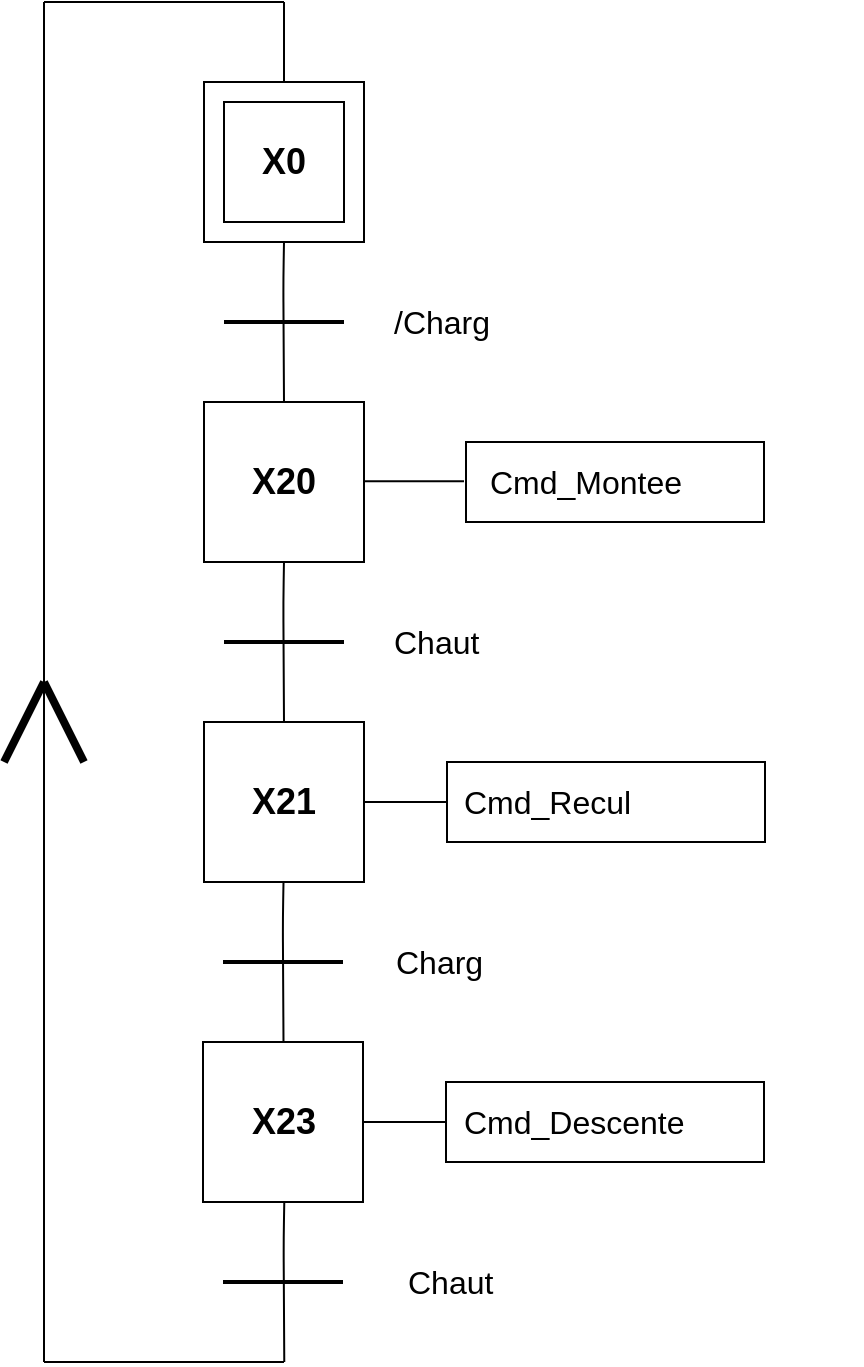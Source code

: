 <mxfile version="12.9.11" type="github">
  <diagram id="j1norhdIm9kePcJpWqvb" name="Page-1">
    <mxGraphModel dx="1483" dy="1952" grid="1" gridSize="10" guides="1" tooltips="1" connect="1" arrows="1" fold="1" page="1" pageScale="1" pageWidth="827" pageHeight="1169" math="0" shadow="0">
      <root>
        <mxCell id="0" />
        <mxCell id="1" parent="0" />
        <mxCell id="5EyspFnGqT75Ce_qzCmO-32" value="" style="rounded=0;whiteSpace=wrap;html=1;" parent="1" vertex="1">
          <mxGeometry x="441" y="-540" width="159" height="40" as="geometry" />
        </mxCell>
        <mxCell id="5EyspFnGqT75Ce_qzCmO-27" value="" style="rounded=0;whiteSpace=wrap;html=1;" parent="1" vertex="1">
          <mxGeometry x="451" y="-860" width="149" height="40" as="geometry" />
        </mxCell>
        <mxCell id="5EyspFnGqT75Ce_qzCmO-1" value="" style="group" parent="1" vertex="1" connectable="0">
          <mxGeometry x="320" y="-1040" width="80" height="80" as="geometry" />
        </mxCell>
        <mxCell id="5EyspFnGqT75Ce_qzCmO-2" value="" style="whiteSpace=wrap;html=1;aspect=fixed;" parent="5EyspFnGqT75Ce_qzCmO-1" vertex="1">
          <mxGeometry width="80" height="80" as="geometry" />
        </mxCell>
        <mxCell id="5EyspFnGqT75Ce_qzCmO-3" value="" style="whiteSpace=wrap;html=1;aspect=fixed;" parent="5EyspFnGqT75Ce_qzCmO-1" vertex="1">
          <mxGeometry x="10" y="10" width="60" height="60" as="geometry" />
        </mxCell>
        <mxCell id="5EyspFnGqT75Ce_qzCmO-4" value="&lt;font size=&quot;1&quot;&gt;&lt;b style=&quot;font-size: 18px&quot;&gt;X0&lt;/b&gt;&lt;/font&gt;" style="text;html=1;strokeColor=none;fillColor=none;align=center;verticalAlign=middle;whiteSpace=wrap;rounded=0;" parent="5EyspFnGqT75Ce_qzCmO-1" vertex="1">
          <mxGeometry x="20" y="30" width="40" height="20" as="geometry" />
        </mxCell>
        <mxCell id="5EyspFnGqT75Ce_qzCmO-6" value="" style="endArrow=none;html=1;entryX=0.5;entryY=1;entryDx=0;entryDy=0;exitX=0.5;exitY=0;exitDx=0;exitDy=0;" parent="1" source="5EyspFnGqT75Ce_qzCmO-7" edge="1">
          <mxGeometry width="50" height="50" relative="1" as="geometry">
            <mxPoint x="360" y="-920" as="sourcePoint" />
            <mxPoint x="360" y="-960" as="targetPoint" />
            <Array as="points">
              <mxPoint x="359.66" y="-940" />
            </Array>
          </mxGeometry>
        </mxCell>
        <mxCell id="5EyspFnGqT75Ce_qzCmO-7" value="" style="whiteSpace=wrap;html=1;aspect=fixed;" parent="1" vertex="1">
          <mxGeometry x="320.0" y="-880" width="80" height="80" as="geometry" />
        </mxCell>
        <mxCell id="5EyspFnGqT75Ce_qzCmO-8" value="" style="endArrow=none;html=1;strokeWidth=2;" parent="1" edge="1">
          <mxGeometry width="50" height="50" relative="1" as="geometry">
            <mxPoint x="330" y="-920" as="sourcePoint" />
            <mxPoint x="390" y="-920" as="targetPoint" />
          </mxGeometry>
        </mxCell>
        <mxCell id="5EyspFnGqT75Ce_qzCmO-9" value="" style="endArrow=none;html=1;entryX=0.5;entryY=1;entryDx=0;entryDy=0;exitX=0.5;exitY=0;exitDx=0;exitDy=0;" parent="1" source="5EyspFnGqT75Ce_qzCmO-10" edge="1">
          <mxGeometry width="50" height="50" relative="1" as="geometry">
            <mxPoint x="360" y="-760" as="sourcePoint" />
            <mxPoint x="360" y="-800" as="targetPoint" />
            <Array as="points">
              <mxPoint x="359.66" y="-780" />
            </Array>
          </mxGeometry>
        </mxCell>
        <mxCell id="5EyspFnGqT75Ce_qzCmO-10" value="" style="whiteSpace=wrap;html=1;aspect=fixed;" parent="1" vertex="1">
          <mxGeometry x="320.0" y="-720" width="80" height="80" as="geometry" />
        </mxCell>
        <mxCell id="5EyspFnGqT75Ce_qzCmO-11" value="" style="endArrow=none;html=1;strokeWidth=2;" parent="1" edge="1">
          <mxGeometry width="50" height="50" relative="1" as="geometry">
            <mxPoint x="330" y="-760" as="sourcePoint" />
            <mxPoint x="390" y="-760" as="targetPoint" />
          </mxGeometry>
        </mxCell>
        <mxCell id="5EyspFnGqT75Ce_qzCmO-12" value="&lt;font size=&quot;1&quot;&gt;&lt;b style=&quot;font-size: 18px&quot;&gt;X20&lt;/b&gt;&lt;/font&gt;" style="text;html=1;strokeColor=none;fillColor=none;align=center;verticalAlign=middle;whiteSpace=wrap;rounded=0;" parent="1" vertex="1">
          <mxGeometry x="340" y="-850" width="40" height="20" as="geometry" />
        </mxCell>
        <mxCell id="5EyspFnGqT75Ce_qzCmO-13" value="&lt;font size=&quot;1&quot;&gt;&lt;b style=&quot;font-size: 18px&quot;&gt;X21&lt;/b&gt;&lt;/font&gt;" style="text;html=1;strokeColor=none;fillColor=none;align=center;verticalAlign=middle;whiteSpace=wrap;rounded=0;" parent="1" vertex="1">
          <mxGeometry x="340" y="-690" width="40" height="20" as="geometry" />
        </mxCell>
        <mxCell id="5EyspFnGqT75Ce_qzCmO-14" value="&lt;font style=&quot;font-size: 16px&quot;&gt;/Charg&lt;br&gt;&lt;/font&gt;" style="text;html=1;strokeColor=none;fillColor=none;align=left;verticalAlign=middle;whiteSpace=wrap;rounded=0;" parent="1" vertex="1">
          <mxGeometry x="413" y="-930" width="236" height="20" as="geometry" />
        </mxCell>
        <mxCell id="5EyspFnGqT75Ce_qzCmO-15" value="" style="endArrow=none;html=1;strokeWidth=1;" parent="1" edge="1">
          <mxGeometry width="50" height="50" relative="1" as="geometry">
            <mxPoint x="400" y="-840.34" as="sourcePoint" />
            <mxPoint x="450" y="-840.34" as="targetPoint" />
          </mxGeometry>
        </mxCell>
        <mxCell id="5EyspFnGqT75Ce_qzCmO-16" value="&lt;font style=&quot;font-size: 16px&quot;&gt;Chaut&lt;br&gt;&lt;/font&gt;" style="text;html=1;strokeColor=none;fillColor=none;align=left;verticalAlign=middle;whiteSpace=wrap;rounded=0;" parent="1" vertex="1">
          <mxGeometry x="413" y="-770" width="77" height="20" as="geometry" />
        </mxCell>
        <mxCell id="5EyspFnGqT75Ce_qzCmO-17" value="&lt;font style=&quot;font-size: 16px&quot;&gt;&lt;br&gt;&lt;/font&gt;" style="text;html=1;strokeColor=none;fillColor=none;align=left;verticalAlign=middle;whiteSpace=wrap;rounded=0;" parent="1" vertex="1">
          <mxGeometry x="413" y="-450" width="106" height="20" as="geometry" />
        </mxCell>
        <mxCell id="5EyspFnGqT75Ce_qzCmO-18" value="&lt;font style=&quot;font-size: 16px&quot;&gt;Cmd_Montee&lt;/font&gt;" style="text;html=1;strokeColor=none;fillColor=none;align=left;verticalAlign=middle;whiteSpace=wrap;rounded=0;" parent="1" vertex="1">
          <mxGeometry x="461" y="-850" width="100" height="20" as="geometry" />
        </mxCell>
        <mxCell id="5EyspFnGqT75Ce_qzCmO-19" value="" style="whiteSpace=wrap;html=1;aspect=fixed;" parent="1" vertex="1">
          <mxGeometry x="319.5" y="-560" width="80" height="80" as="geometry" />
        </mxCell>
        <mxCell id="5EyspFnGqT75Ce_qzCmO-20" value="&lt;font size=&quot;1&quot;&gt;&lt;b style=&quot;font-size: 18px&quot;&gt;X23&lt;/b&gt;&lt;/font&gt;" style="text;html=1;strokeColor=none;fillColor=none;align=center;verticalAlign=middle;whiteSpace=wrap;rounded=0;" parent="1" vertex="1">
          <mxGeometry x="339.5" y="-530" width="40" height="20" as="geometry" />
        </mxCell>
        <mxCell id="5EyspFnGqT75Ce_qzCmO-21" value="&lt;font style=&quot;font-size: 16px&quot;&gt;Cmd_Descente&lt;/font&gt;" style="text;html=1;strokeColor=none;fillColor=none;align=left;verticalAlign=middle;whiteSpace=wrap;rounded=0;" parent="1" vertex="1">
          <mxGeometry x="447.5" y="-530" width="140" height="20" as="geometry" />
        </mxCell>
        <mxCell id="5EyspFnGqT75Ce_qzCmO-22" value="" style="endArrow=none;html=1;strokeWidth=1;entryX=0;entryY=0.5;entryDx=0;entryDy=0;exitX=1;exitY=0.5;exitDx=0;exitDy=0;" parent="1" source="5EyspFnGqT75Ce_qzCmO-19" edge="1">
          <mxGeometry width="50" height="50" relative="1" as="geometry">
            <mxPoint x="399.5" y="-520.5" as="sourcePoint" />
            <mxPoint x="440.5" y="-520" as="targetPoint" />
          </mxGeometry>
        </mxCell>
        <mxCell id="5EyspFnGqT75Ce_qzCmO-23" value="" style="endArrow=none;html=1;strokeWidth=2;" parent="1" edge="1">
          <mxGeometry width="50" height="50" relative="1" as="geometry">
            <mxPoint x="329.5" y="-440" as="sourcePoint" />
            <mxPoint x="389.5" y="-440" as="targetPoint" />
          </mxGeometry>
        </mxCell>
        <mxCell id="5EyspFnGqT75Ce_qzCmO-25" value="" style="endArrow=none;html=1;entryX=0.5;entryY=1;entryDx=0;entryDy=0;exitX=0.5;exitY=0;exitDx=0;exitDy=0;" parent="1" edge="1">
          <mxGeometry width="50" height="50" relative="1" as="geometry">
            <mxPoint x="359.75" y="-560.0" as="sourcePoint" />
            <mxPoint x="359.75" y="-640" as="targetPoint" />
            <Array as="points">
              <mxPoint x="359.41" y="-620" />
            </Array>
          </mxGeometry>
        </mxCell>
        <mxCell id="5EyspFnGqT75Ce_qzCmO-26" value="" style="endArrow=none;html=1;strokeWidth=2;" parent="1" edge="1">
          <mxGeometry width="50" height="50" relative="1" as="geometry">
            <mxPoint x="329.5" y="-600.0" as="sourcePoint" />
            <mxPoint x="389.5" y="-600.0" as="targetPoint" />
          </mxGeometry>
        </mxCell>
        <mxCell id="5EyspFnGqT75Ce_qzCmO-37" value="" style="rounded=0;whiteSpace=wrap;html=1;" parent="1" vertex="1">
          <mxGeometry x="441.5" y="-700" width="159" height="40" as="geometry" />
        </mxCell>
        <mxCell id="5EyspFnGqT75Ce_qzCmO-38" value="&lt;span style=&quot;font-size: 16px&quot;&gt;Cmd_Recul&lt;/span&gt;" style="text;html=1;strokeColor=none;fillColor=none;align=left;verticalAlign=middle;whiteSpace=wrap;rounded=0;" parent="1" vertex="1">
          <mxGeometry x="448" y="-690" width="140" height="20" as="geometry" />
        </mxCell>
        <mxCell id="5EyspFnGqT75Ce_qzCmO-39" value="" style="endArrow=none;html=1;strokeWidth=1;entryX=0;entryY=0.5;entryDx=0;entryDy=0;exitX=1;exitY=0.5;exitDx=0;exitDy=0;" parent="1" edge="1">
          <mxGeometry width="50" height="50" relative="1" as="geometry">
            <mxPoint x="400" y="-680" as="sourcePoint" />
            <mxPoint x="441" y="-680" as="targetPoint" />
          </mxGeometry>
        </mxCell>
        <mxCell id="5EyspFnGqT75Ce_qzCmO-40" value="&lt;font style=&quot;font-size: 16px&quot;&gt;Charg&lt;br&gt;&lt;/font&gt;" style="text;html=1;strokeColor=none;fillColor=none;align=left;verticalAlign=middle;whiteSpace=wrap;rounded=0;" parent="1" vertex="1">
          <mxGeometry x="414" y="-610" width="77" height="20" as="geometry" />
        </mxCell>
        <mxCell id="5EyspFnGqT75Ce_qzCmO-41" value="&lt;font style=&quot;font-size: 16px&quot;&gt;Chaut&lt;br&gt;&lt;/font&gt;" style="text;html=1;strokeColor=none;fillColor=none;align=left;verticalAlign=middle;whiteSpace=wrap;rounded=0;" parent="1" vertex="1">
          <mxGeometry x="420" y="-450" width="77" height="20" as="geometry" />
        </mxCell>
        <mxCell id="5EyspFnGqT75Ce_qzCmO-43" value="" style="endArrow=none;html=1;entryX=0.5;entryY=1;entryDx=0;entryDy=0;exitX=0.5;exitY=0;exitDx=0;exitDy=0;" parent="1" edge="1">
          <mxGeometry width="50" height="50" relative="1" as="geometry">
            <mxPoint x="360.14" y="-400.0" as="sourcePoint" />
            <mxPoint x="360.14" y="-480" as="targetPoint" />
            <Array as="points">
              <mxPoint x="359.8" y="-460" />
            </Array>
          </mxGeometry>
        </mxCell>
        <mxCell id="WSJRSLspplaYHqe291Kl-1" value="" style="endArrow=none;html=1;" edge="1" parent="1">
          <mxGeometry width="50" height="50" relative="1" as="geometry">
            <mxPoint x="240" y="-400" as="sourcePoint" />
            <mxPoint x="360" y="-400" as="targetPoint" />
          </mxGeometry>
        </mxCell>
        <mxCell id="WSJRSLspplaYHqe291Kl-2" value="" style="endArrow=none;html=1;" edge="1" parent="1">
          <mxGeometry width="50" height="50" relative="1" as="geometry">
            <mxPoint x="240" y="-400" as="sourcePoint" />
            <mxPoint x="240" y="-1080" as="targetPoint" />
          </mxGeometry>
        </mxCell>
        <mxCell id="WSJRSLspplaYHqe291Kl-3" value="" style="endArrow=none;html=1;" edge="1" parent="1">
          <mxGeometry width="50" height="50" relative="1" as="geometry">
            <mxPoint x="240" y="-1080" as="sourcePoint" />
            <mxPoint x="360" y="-1080" as="targetPoint" />
          </mxGeometry>
        </mxCell>
        <mxCell id="WSJRSLspplaYHqe291Kl-4" value="" style="endArrow=none;html=1;" edge="1" parent="1">
          <mxGeometry width="50" height="50" relative="1" as="geometry">
            <mxPoint x="360" y="-1040" as="sourcePoint" />
            <mxPoint x="360" y="-1080" as="targetPoint" />
          </mxGeometry>
        </mxCell>
        <mxCell id="WSJRSLspplaYHqe291Kl-5" value="" style="endArrow=none;html=1;strokeWidth=4;" edge="1" parent="1">
          <mxGeometry width="50" height="50" relative="1" as="geometry">
            <mxPoint x="220" y="-700" as="sourcePoint" />
            <mxPoint x="240" y="-740" as="targetPoint" />
          </mxGeometry>
        </mxCell>
        <mxCell id="WSJRSLspplaYHqe291Kl-6" value="" style="endArrow=none;html=1;strokeWidth=4;" edge="1" parent="1">
          <mxGeometry width="50" height="50" relative="1" as="geometry">
            <mxPoint x="260" y="-700" as="sourcePoint" />
            <mxPoint x="240" y="-740" as="targetPoint" />
          </mxGeometry>
        </mxCell>
      </root>
    </mxGraphModel>
  </diagram>
</mxfile>
